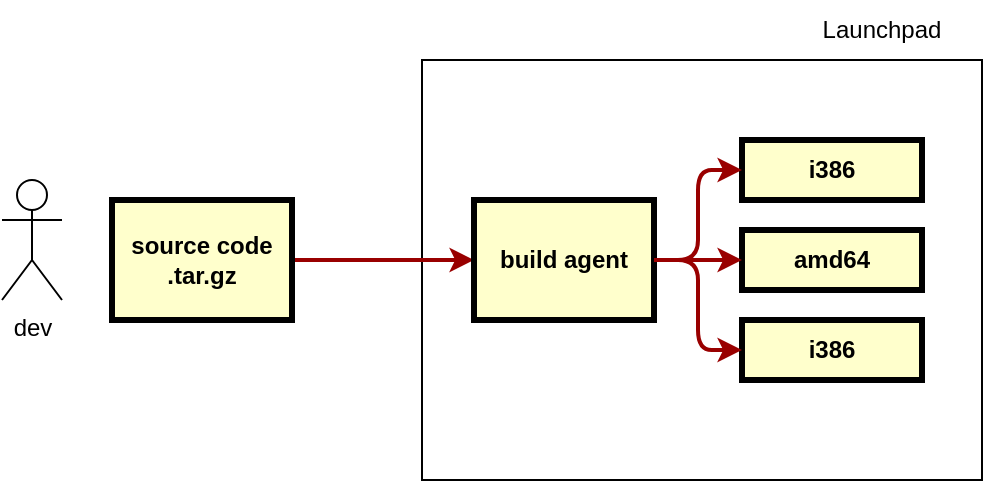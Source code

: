 <mxfile version="12.9.2" type="device"><diagram name="Page-1" id="c7558073-3199-34d8-9f00-42111426c3f3"><mxGraphModel dx="1426" dy="819" grid="1" gridSize="10" guides="1" tooltips="1" connect="1" arrows="1" fold="1" page="1" pageScale="1" pageWidth="826" pageHeight="1169" background="#ffffff" math="0" shadow="0"><root><mxCell id="0"/><mxCell id="1" parent="0"/><mxCell id="XLbCvQW54HDpNqfvrzOF-98" value="" style="rounded=0;whiteSpace=wrap;html=1;" vertex="1" parent="1"><mxGeometry x="320" y="740" width="280" height="210" as="geometry"/></mxCell><mxCell id="67" value="" style="edgeStyle=elbowEdgeStyle;elbow=horizontal;strokeColor=#990000;strokeWidth=2;exitX=1;exitY=0.5;exitDx=0;exitDy=0;entryX=0;entryY=0.5;entryDx=0;entryDy=0;" parent="1" source="XLbCvQW54HDpNqfvrzOF-96" target="XLbCvQW54HDpNqfvrzOF-99" edge="1"><mxGeometry width="100" height="100" relative="1" as="geometry"><mxPoint x="736" y="371" as="sourcePoint"/><mxPoint x="760.0" y="260" as="targetPoint"/><Array as="points"/></mxGeometry></mxCell><mxCell id="XLbCvQW54HDpNqfvrzOF-96" value="source code&#xa;.tar.gz" style="whiteSpace=wrap;align=center;verticalAlign=middle;fontStyle=1;strokeWidth=3;fillColor=#FFFFCC" vertex="1" parent="1"><mxGeometry x="165.0" y="810.0" width="90" height="60" as="geometry"/></mxCell><mxCell id="XLbCvQW54HDpNqfvrzOF-97" value="dev" style="shape=umlActor;verticalLabelPosition=bottom;labelBackgroundColor=#ffffff;verticalAlign=top;html=1;outlineConnect=0;" vertex="1" parent="1"><mxGeometry x="110" y="800" width="30" height="60" as="geometry"/></mxCell><mxCell id="XLbCvQW54HDpNqfvrzOF-99" value="build agent" style="whiteSpace=wrap;align=center;verticalAlign=middle;fontStyle=1;strokeWidth=3;fillColor=#FFFFCC" vertex="1" parent="1"><mxGeometry x="346" y="810.0" width="90" height="60" as="geometry"/></mxCell><mxCell id="XLbCvQW54HDpNqfvrzOF-100" value="i386" style="whiteSpace=wrap;align=center;verticalAlign=middle;fontStyle=1;strokeWidth=3;fillColor=#FFFFCC" vertex="1" parent="1"><mxGeometry x="480" y="780" width="90" height="30" as="geometry"/></mxCell><mxCell id="XLbCvQW54HDpNqfvrzOF-101" value="amd64" style="whiteSpace=wrap;align=center;verticalAlign=middle;fontStyle=1;strokeWidth=3;fillColor=#FFFFCC" vertex="1" parent="1"><mxGeometry x="480" y="825" width="90" height="30" as="geometry"/></mxCell><mxCell id="XLbCvQW54HDpNqfvrzOF-102" value="i386" style="whiteSpace=wrap;align=center;verticalAlign=middle;fontStyle=1;strokeWidth=3;fillColor=#FFFFCC" vertex="1" parent="1"><mxGeometry x="480" y="870" width="90" height="30" as="geometry"/></mxCell><mxCell id="XLbCvQW54HDpNqfvrzOF-103" value="" style="edgeStyle=elbowEdgeStyle;elbow=horizontal;strokeColor=#990000;strokeWidth=2;exitX=1;exitY=0.5;exitDx=0;exitDy=0;entryX=0;entryY=0.5;entryDx=0;entryDy=0;" edge="1" parent="1" source="XLbCvQW54HDpNqfvrzOF-99" target="XLbCvQW54HDpNqfvrzOF-100"><mxGeometry width="100" height="100" relative="1" as="geometry"><mxPoint x="265" y="850" as="sourcePoint"/><mxPoint x="356" y="850" as="targetPoint"/><Array as="points"/></mxGeometry></mxCell><mxCell id="XLbCvQW54HDpNqfvrzOF-104" value="" style="edgeStyle=elbowEdgeStyle;elbow=horizontal;strokeColor=#990000;strokeWidth=2;entryX=0;entryY=0.5;entryDx=0;entryDy=0;" edge="1" parent="1" source="XLbCvQW54HDpNqfvrzOF-99" target="XLbCvQW54HDpNqfvrzOF-101"><mxGeometry width="100" height="100" relative="1" as="geometry"><mxPoint x="440" y="840" as="sourcePoint"/><mxPoint x="366" y="860" as="targetPoint"/><Array as="points"/></mxGeometry></mxCell><mxCell id="XLbCvQW54HDpNqfvrzOF-105" value="" style="edgeStyle=elbowEdgeStyle;elbow=horizontal;strokeColor=#990000;strokeWidth=2;exitX=1;exitY=0.5;exitDx=0;exitDy=0;entryX=0;entryY=0.5;entryDx=0;entryDy=0;" edge="1" parent="1" source="XLbCvQW54HDpNqfvrzOF-99" target="XLbCvQW54HDpNqfvrzOF-102"><mxGeometry width="100" height="100" relative="1" as="geometry"><mxPoint x="285" y="870" as="sourcePoint"/><mxPoint x="376" y="870" as="targetPoint"/><Array as="points"/></mxGeometry></mxCell><mxCell id="XLbCvQW54HDpNqfvrzOF-106" value="Launchpad" style="text;html=1;strokeColor=none;fillColor=none;align=center;verticalAlign=middle;whiteSpace=wrap;rounded=0;" vertex="1" parent="1"><mxGeometry x="500" y="710" width="100" height="30" as="geometry"/></mxCell></root></mxGraphModel></diagram></mxfile>